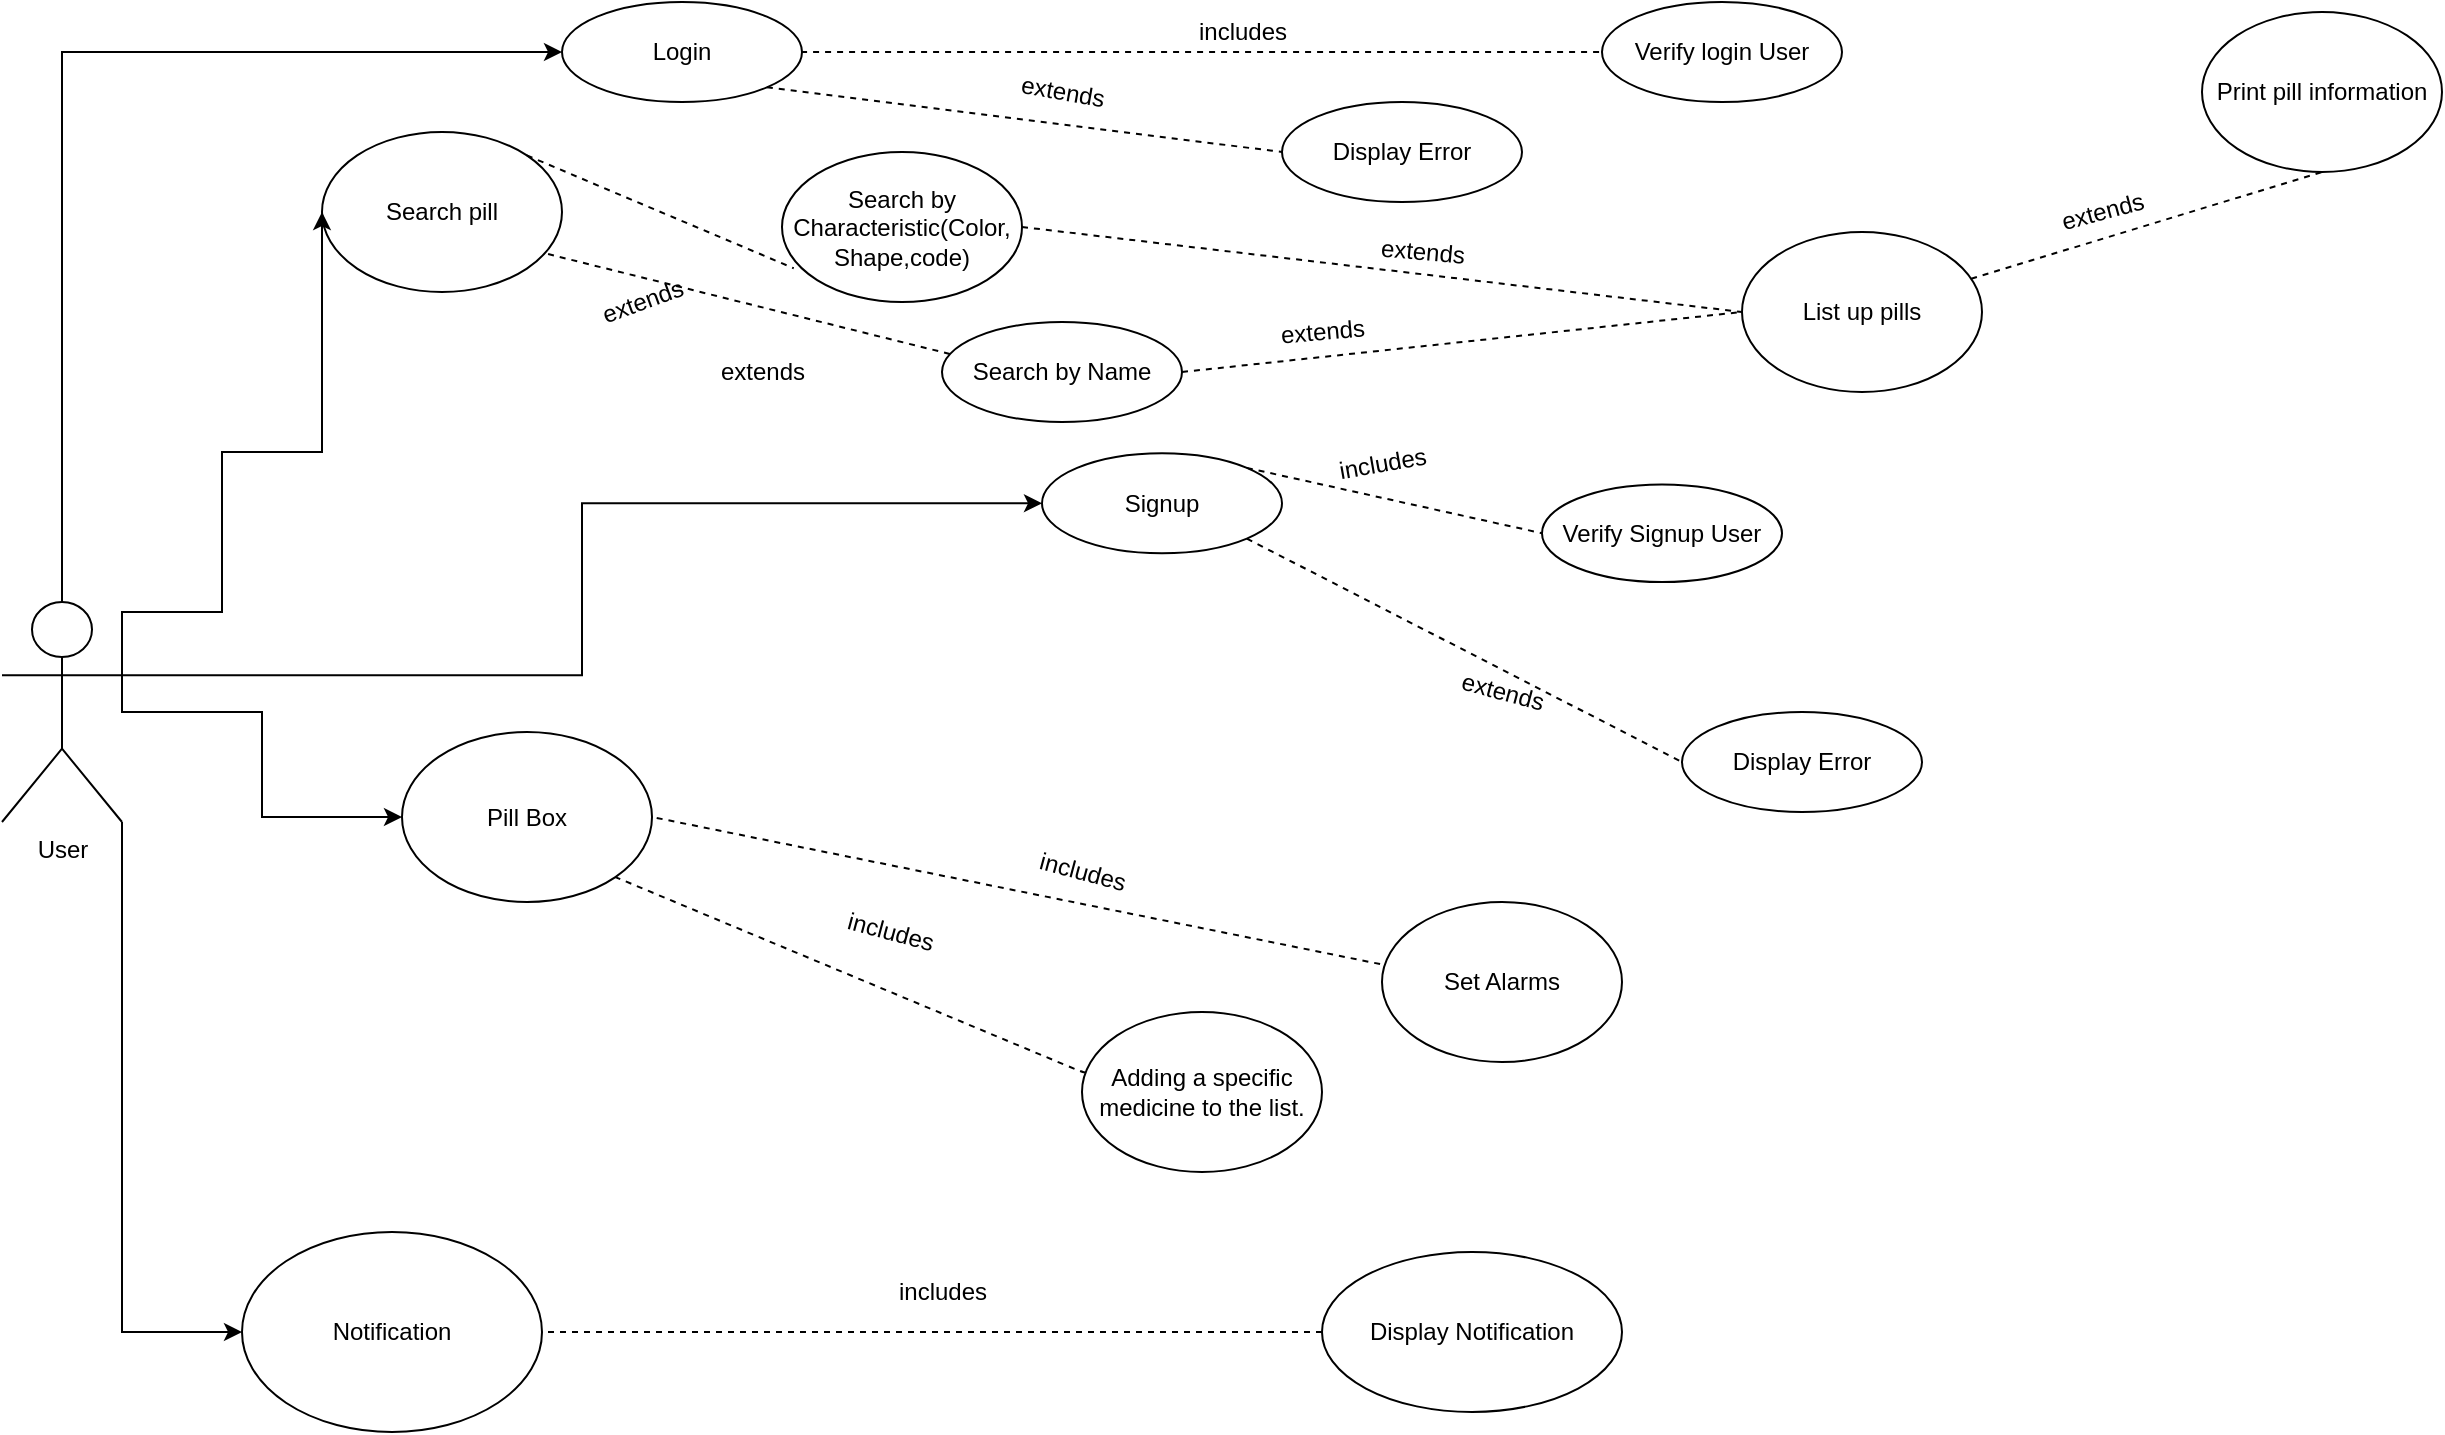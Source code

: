 <mxfile version="13.9.3" type="google"><diagram id="Y2jf7TFb4s8xMkArXrIP" name="Page-1"><mxGraphModel dx="1298" dy="865" grid="1" gridSize="10" guides="1" tooltips="1" connect="1" arrows="1" fold="1" page="1" pageScale="1" pageWidth="827" pageHeight="1169" math="0" shadow="0"><root><mxCell id="0"/><mxCell id="1" parent="0"/><mxCell id="6_akj9JyrzrTtOMeACWX-18" value="Search pill" style="ellipse;whiteSpace=wrap;html=1;" parent="1" vertex="1"><mxGeometry x="160" y="80" width="120" height="80" as="geometry"/></mxCell><mxCell id="6_akj9JyrzrTtOMeACWX-20" value="Print pill information" style="ellipse;whiteSpace=wrap;html=1;" parent="1" vertex="1"><mxGeometry x="1100" y="20" width="120" height="80" as="geometry"/></mxCell><mxCell id="6_akj9JyrzrTtOMeACWX-26" value="Set Alarms" style="ellipse;whiteSpace=wrap;html=1;" parent="1" vertex="1"><mxGeometry x="690" y="465" width="120" height="80" as="geometry"/></mxCell><mxCell id="6_akj9JyrzrTtOMeACWX-27" value="Pill Box" style="ellipse;whiteSpace=wrap;html=1;" parent="1" vertex="1"><mxGeometry x="200" y="380" width="125" height="85" as="geometry"/></mxCell><mxCell id="mAGT3zkrp7cfuPs_kufr-2" style="edgeStyle=orthogonalEdgeStyle;rounded=0;orthogonalLoop=1;jettySize=auto;html=1;exitX=0.5;exitY=0;exitDx=0;exitDy=0;exitPerimeter=0;entryX=0;entryY=0.5;entryDx=0;entryDy=0;" parent="1" source="6_akj9JyrzrTtOMeACWX-35" target="ZDMcJViKV-I4_hHWlIfI-3" edge="1"><mxGeometry relative="1" as="geometry"/></mxCell><mxCell id="mAGT3zkrp7cfuPs_kufr-4" style="edgeStyle=orthogonalEdgeStyle;rounded=0;orthogonalLoop=1;jettySize=auto;html=1;exitX=1;exitY=0.333;exitDx=0;exitDy=0;exitPerimeter=0;entryX=0;entryY=0.5;entryDx=0;entryDy=0;" parent="1" source="6_akj9JyrzrTtOMeACWX-35" target="6_akj9JyrzrTtOMeACWX-18" edge="1"><mxGeometry relative="1" as="geometry"><Array as="points"><mxPoint x="60" y="320"/><mxPoint x="110" y="320"/><mxPoint x="110" y="240"/></Array></mxGeometry></mxCell><mxCell id="mAGT3zkrp7cfuPs_kufr-6" style="edgeStyle=orthogonalEdgeStyle;rounded=0;orthogonalLoop=1;jettySize=auto;html=1;exitX=1;exitY=0.333;exitDx=0;exitDy=0;exitPerimeter=0;entryX=0;entryY=0.5;entryDx=0;entryDy=0;" parent="1" source="6_akj9JyrzrTtOMeACWX-35" target="ZDMcJViKV-I4_hHWlIfI-14" edge="1"><mxGeometry relative="1" as="geometry"/></mxCell><mxCell id="mAGT3zkrp7cfuPs_kufr-8" style="edgeStyle=orthogonalEdgeStyle;rounded=0;orthogonalLoop=1;jettySize=auto;html=1;exitX=1;exitY=0.333;exitDx=0;exitDy=0;exitPerimeter=0;entryX=0;entryY=0.5;entryDx=0;entryDy=0;" parent="1" source="6_akj9JyrzrTtOMeACWX-35" target="6_akj9JyrzrTtOMeACWX-27" edge="1"><mxGeometry relative="1" as="geometry"><Array as="points"><mxPoint x="60" y="370"/><mxPoint x="130" y="370"/><mxPoint x="130" y="423"/></Array></mxGeometry></mxCell><mxCell id="mAGT3zkrp7cfuPs_kufr-12" style="edgeStyle=orthogonalEdgeStyle;rounded=0;orthogonalLoop=1;jettySize=auto;html=1;entryX=0;entryY=0.5;entryDx=0;entryDy=0;exitX=1;exitY=1;exitDx=0;exitDy=0;exitPerimeter=0;" parent="1" source="6_akj9JyrzrTtOMeACWX-35" target="ZDMcJViKV-I4_hHWlIfI-30" edge="1"><mxGeometry relative="1" as="geometry"><mxPoint x="60" y="420" as="sourcePoint"/></mxGeometry></mxCell><mxCell id="6_akj9JyrzrTtOMeACWX-35" value="User&lt;br&gt;" style="shape=umlActor;verticalLabelPosition=bottom;verticalAlign=top;html=1;outlineConnect=0;" parent="1" vertex="1"><mxGeometry y="315" width="60" height="110" as="geometry"/></mxCell><mxCell id="6_akj9JyrzrTtOMeACWX-19" value="List up pills" style="ellipse;whiteSpace=wrap;html=1;" parent="1" vertex="1"><mxGeometry x="870" y="130" width="120" height="80" as="geometry"/></mxCell><mxCell id="6_akj9JyrzrTtOMeACWX-44" value="Search by Characteristic(Color,&lt;br&gt;Shape,code)&lt;br&gt;" style="ellipse;whiteSpace=wrap;html=1;" parent="1" vertex="1"><mxGeometry x="390" y="90" width="120" height="75" as="geometry"/></mxCell><mxCell id="6_akj9JyrzrTtOMeACWX-46" value="Search by Name" style="ellipse;whiteSpace=wrap;html=1;" parent="1" vertex="1"><mxGeometry x="470" y="175" width="120" height="50" as="geometry"/></mxCell><mxCell id="64jQSpuowFBERJVsp8dE-7" value="" style="endArrow=none;dashed=1;html=1;exitX=0.942;exitY=0.763;exitDx=0;exitDy=0;entryX=0.033;entryY=0.32;entryDx=0;entryDy=0;exitPerimeter=0;entryPerimeter=0;" parent="1" source="6_akj9JyrzrTtOMeACWX-18" target="6_akj9JyrzrTtOMeACWX-46" edge="1"><mxGeometry width="50" height="50" relative="1" as="geometry"><mxPoint x="420" y="170" as="sourcePoint"/><mxPoint x="570" y="155" as="targetPoint"/></mxGeometry></mxCell><mxCell id="64jQSpuowFBERJVsp8dE-10" value="extends" style="text;html=1;align=center;verticalAlign=middle;resizable=0;points=[];autosize=1;" parent="1" vertex="1"><mxGeometry x="350" y="190" width="60" height="20" as="geometry"/></mxCell><mxCell id="64jQSpuowFBERJVsp8dE-18" value="" style="endArrow=none;dashed=1;html=1;exitX=1;exitY=0.5;exitDx=0;exitDy=0;entryX=0;entryY=0.5;entryDx=0;entryDy=0;" parent="1" source="6_akj9JyrzrTtOMeACWX-46" target="6_akj9JyrzrTtOMeACWX-19" edge="1"><mxGeometry width="50" height="50" relative="1" as="geometry"><mxPoint x="275.666" y="212.804" as="sourcePoint"/><mxPoint x="460.002" y="287.187" as="targetPoint"/></mxGeometry></mxCell><mxCell id="64jQSpuowFBERJVsp8dE-19" value="" style="endArrow=none;dashed=1;html=1;entryX=0.5;entryY=1;entryDx=0;entryDy=0;" parent="1" source="6_akj9JyrzrTtOMeACWX-19" target="6_akj9JyrzrTtOMeACWX-20" edge="1"><mxGeometry width="50" height="50" relative="1" as="geometry"><mxPoint x="750" y="70" as="sourcePoint"/><mxPoint x="354" y="304.86" as="targetPoint"/></mxGeometry></mxCell><mxCell id="58-hYtDhp3NuIpO4meto-1" value="" style="endArrow=none;dashed=1;html=1;exitX=-0.008;exitY=0.388;exitDx=0;exitDy=0;exitPerimeter=0;entryX=1;entryY=0.5;entryDx=0;entryDy=0;" parent="1" source="6_akj9JyrzrTtOMeACWX-26" target="6_akj9JyrzrTtOMeACWX-27" edge="1"><mxGeometry width="50" height="50" relative="1" as="geometry"><mxPoint x="330" y="470" as="sourcePoint"/><mxPoint x="380" y="420" as="targetPoint"/></mxGeometry></mxCell><mxCell id="58-hYtDhp3NuIpO4meto-2" value="includes" style="text;html=1;align=center;verticalAlign=middle;resizable=0;points=[];autosize=1;rotation=15;" parent="1" vertex="1"><mxGeometry x="510" y="440" width="60" height="20" as="geometry"/></mxCell><mxCell id="ZDMcJViKV-I4_hHWlIfI-3" value="Login" style="ellipse;whiteSpace=wrap;html=1;" parent="1" vertex="1"><mxGeometry x="280" y="15" width="120" height="50" as="geometry"/></mxCell><mxCell id="64jQSpuowFBERJVsp8dE-4" value="extends" style="text;html=1;align=center;verticalAlign=middle;resizable=0;points=[];autosize=1;rotation=-20;" parent="1" vertex="1"><mxGeometry x="290" y="155" width="60" height="20" as="geometry"/></mxCell><mxCell id="ZDMcJViKV-I4_hHWlIfI-5" value="Verify login User" style="ellipse;whiteSpace=wrap;html=1;" parent="1" vertex="1"><mxGeometry x="800" y="15" width="120" height="50" as="geometry"/></mxCell><mxCell id="ZDMcJViKV-I4_hHWlIfI-6" value="Display Error" style="ellipse;whiteSpace=wrap;html=1;" parent="1" vertex="1"><mxGeometry x="640" y="65" width="120" height="50" as="geometry"/></mxCell><mxCell id="ZDMcJViKV-I4_hHWlIfI-8" value="" style="endArrow=none;dashed=1;html=1;exitX=0.942;exitY=0.763;exitDx=0;exitDy=0;entryX=0;entryY=0.5;entryDx=0;entryDy=0;exitPerimeter=0;" parent="1" target="ZDMcJViKV-I4_hHWlIfI-5" edge="1"><mxGeometry width="50" height="50" relative="1" as="geometry"><mxPoint x="399.54" y="40.04" as="sourcePoint"/><mxPoint x="620.46" y="10" as="targetPoint"/></mxGeometry></mxCell><mxCell id="ZDMcJViKV-I4_hHWlIfI-9" value="" style="endArrow=none;dashed=1;html=1;exitX=1;exitY=1;exitDx=0;exitDy=0;entryX=0;entryY=0.5;entryDx=0;entryDy=0;" parent="1" source="ZDMcJViKV-I4_hHWlIfI-3" target="ZDMcJViKV-I4_hHWlIfI-6" edge="1"><mxGeometry width="50" height="50" relative="1" as="geometry"><mxPoint x="300.0" y="95.04" as="sourcePoint"/><mxPoint x="520.92" y="65" as="targetPoint"/></mxGeometry></mxCell><mxCell id="ZDMcJViKV-I4_hHWlIfI-10" value="extends" style="text;html=1;align=center;verticalAlign=middle;resizable=0;points=[];autosize=1;rotation=10;" parent="1" vertex="1"><mxGeometry x="500" y="50" width="60" height="20" as="geometry"/></mxCell><mxCell id="ZDMcJViKV-I4_hHWlIfI-11" value="includes" style="text;html=1;align=center;verticalAlign=middle;resizable=0;points=[];autosize=1;" parent="1" vertex="1"><mxGeometry x="590" y="20" width="60" height="20" as="geometry"/></mxCell><mxCell id="ZDMcJViKV-I4_hHWlIfI-14" value="Signup" style="ellipse;whiteSpace=wrap;html=1;" parent="1" vertex="1"><mxGeometry x="520" y="240.62" width="120" height="50" as="geometry"/></mxCell><mxCell id="ZDMcJViKV-I4_hHWlIfI-15" value="Verify Signup User" style="ellipse;whiteSpace=wrap;html=1;" parent="1" vertex="1"><mxGeometry x="770" y="256.23" width="120" height="48.77" as="geometry"/></mxCell><mxCell id="ZDMcJViKV-I4_hHWlIfI-16" value="Display Error" style="ellipse;whiteSpace=wrap;html=1;" parent="1" vertex="1"><mxGeometry x="840" y="370" width="120" height="50" as="geometry"/></mxCell><mxCell id="ZDMcJViKV-I4_hHWlIfI-17" value="" style="endArrow=none;dashed=1;html=1;exitX=1;exitY=1;exitDx=0;exitDy=0;entryX=0;entryY=0.5;entryDx=0;entryDy=0;" parent="1" source="ZDMcJViKV-I4_hHWlIfI-14" target="ZDMcJViKV-I4_hHWlIfI-16" edge="1"><mxGeometry width="50" height="50" relative="1" as="geometry"><mxPoint x="520" y="335.04" as="sourcePoint"/><mxPoint x="740.92" y="305" as="targetPoint"/></mxGeometry></mxCell><mxCell id="ZDMcJViKV-I4_hHWlIfI-18" value="includes" style="text;html=1;align=center;verticalAlign=middle;resizable=0;points=[];autosize=1;rotation=-10;" parent="1" vertex="1"><mxGeometry x="660" y="236.23" width="60" height="20" as="geometry"/></mxCell><mxCell id="ZDMcJViKV-I4_hHWlIfI-19" value="" style="endArrow=none;dashed=1;html=1;exitX=1;exitY=0;exitDx=0;exitDy=0;entryX=0;entryY=0.5;entryDx=0;entryDy=0;" parent="1" source="ZDMcJViKV-I4_hHWlIfI-14" target="ZDMcJViKV-I4_hHWlIfI-15" edge="1"><mxGeometry width="50" height="50" relative="1" as="geometry"><mxPoint x="620" y="276.91" as="sourcePoint"/><mxPoint x="710.46" y="271.87" as="targetPoint"/></mxGeometry></mxCell><mxCell id="ZDMcJViKV-I4_hHWlIfI-20" value="extends" style="text;html=1;align=center;verticalAlign=middle;resizable=0;points=[];autosize=1;rotation=15;" parent="1" vertex="1"><mxGeometry x="720" y="350" width="60" height="20" as="geometry"/></mxCell><mxCell id="ZDMcJViKV-I4_hHWlIfI-25" value="" style="endArrow=none;dashed=1;html=1;exitX=1;exitY=0.5;exitDx=0;exitDy=0;entryX=0;entryY=0.5;entryDx=0;entryDy=0;" parent="1" source="6_akj9JyrzrTtOMeACWX-44" target="6_akj9JyrzrTtOMeACWX-19" edge="1"><mxGeometry width="50" height="50" relative="1" as="geometry"><mxPoint x="600" y="210" as="sourcePoint"/><mxPoint x="830" y="110" as="targetPoint"/></mxGeometry></mxCell><mxCell id="ZDMcJViKV-I4_hHWlIfI-26" value="extends" style="text;html=1;align=center;verticalAlign=middle;resizable=0;points=[];autosize=1;rotation=5;" parent="1" vertex="1"><mxGeometry x="680" y="130" width="60" height="20" as="geometry"/></mxCell><mxCell id="ZDMcJViKV-I4_hHWlIfI-27" value="extends" style="text;html=1;align=center;verticalAlign=middle;resizable=0;points=[];autosize=1;rotation=-5;" parent="1" vertex="1"><mxGeometry x="630" y="170" width="60" height="20" as="geometry"/></mxCell><mxCell id="ZDMcJViKV-I4_hHWlIfI-28" value="extends" style="text;html=1;align=center;verticalAlign=middle;resizable=0;points=[];autosize=1;rotation=-15;" parent="1" vertex="1"><mxGeometry x="1020" y="110" width="60" height="20" as="geometry"/></mxCell><mxCell id="ZDMcJViKV-I4_hHWlIfI-30" value="Notification" style="ellipse;whiteSpace=wrap;html=1;" parent="1" vertex="1"><mxGeometry x="120" y="630" width="150" height="100" as="geometry"/></mxCell><mxCell id="mAGT3zkrp7cfuPs_kufr-22" value="" style="endArrow=none;dashed=1;html=1;exitX=1;exitY=0;exitDx=0;exitDy=0;entryX=0.049;entryY=0.775;entryDx=0;entryDy=0;entryPerimeter=0;" parent="1" source="6_akj9JyrzrTtOMeACWX-18" target="6_akj9JyrzrTtOMeACWX-44" edge="1"><mxGeometry width="50" height="50" relative="1" as="geometry"><mxPoint x="500" y="300" as="sourcePoint"/><mxPoint x="400" y="140" as="targetPoint"/></mxGeometry></mxCell><mxCell id="mAGT3zkrp7cfuPs_kufr-35" value="" style="endArrow=none;dashed=1;html=1;entryX=1;entryY=0.5;entryDx=0;entryDy=0;exitX=0;exitY=0.5;exitDx=0;exitDy=0;" parent="1" source="mAGT3zkrp7cfuPs_kufr-36" target="ZDMcJViKV-I4_hHWlIfI-30" edge="1"><mxGeometry width="50" height="50" relative="1" as="geometry"><mxPoint x="550" y="719.29" as="sourcePoint"/><mxPoint x="190" y="719.29" as="targetPoint"/></mxGeometry></mxCell><mxCell id="mAGT3zkrp7cfuPs_kufr-36" value="Display Notification" style="ellipse;whiteSpace=wrap;html=1;" parent="1" vertex="1"><mxGeometry x="660" y="640" width="150" height="80" as="geometry"/></mxCell><mxCell id="mAGT3zkrp7cfuPs_kufr-37" value="includes" style="text;html=1;align=center;verticalAlign=middle;resizable=0;points=[];autosize=1;rotation=0;" parent="1" vertex="1"><mxGeometry x="440" y="650" width="60" height="20" as="geometry"/></mxCell><mxCell id="5QPTMdP0oW2-6vsG-avF-1" value="" style="endArrow=none;dashed=1;html=1;entryX=1;entryY=1;entryDx=0;entryDy=0;" parent="1" source="5QPTMdP0oW2-6vsG-avF-2" target="6_akj9JyrzrTtOMeACWX-27" edge="1"><mxGeometry width="50" height="50" relative="1" as="geometry"><mxPoint x="540" y="520" as="sourcePoint"/><mxPoint x="335" y="432.5" as="targetPoint"/><Array as="points"><mxPoint x="540" y="550"/></Array></mxGeometry></mxCell><mxCell id="5QPTMdP0oW2-6vsG-avF-2" value="Adding a specific medicine to the list." style="ellipse;whiteSpace=wrap;html=1;" parent="1" vertex="1"><mxGeometry x="540" y="520" width="120" height="80" as="geometry"/></mxCell><mxCell id="5QPTMdP0oW2-6vsG-avF-3" value="includes" style="text;html=1;align=center;verticalAlign=middle;resizable=0;points=[];autosize=1;rotation=15;" parent="1" vertex="1"><mxGeometry x="414" y="470" width="60" height="20" as="geometry"/></mxCell></root></mxGraphModel></diagram></mxfile>